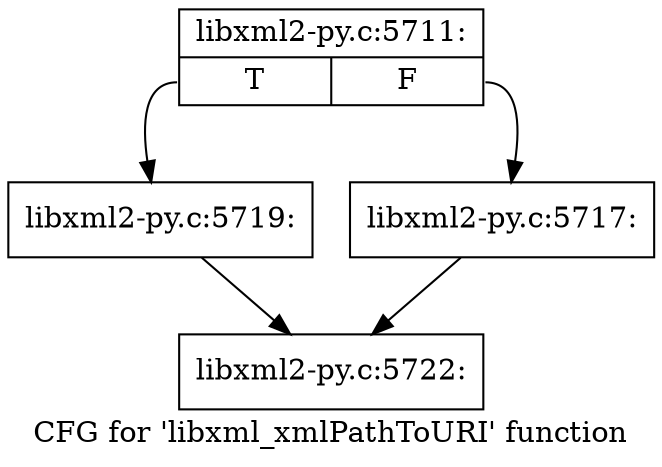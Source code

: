 digraph "CFG for 'libxml_xmlPathToURI' function" {
	label="CFG for 'libxml_xmlPathToURI' function";

	Node0x417df50 [shape=record,label="{libxml2-py.c:5711:|{<s0>T|<s1>F}}"];
	Node0x417df50:s0 -> Node0x4180f30;
	Node0x417df50:s1 -> Node0x4180ee0;
	Node0x4180ee0 [shape=record,label="{libxml2-py.c:5717:}"];
	Node0x4180ee0 -> Node0x417dea0;
	Node0x4180f30 [shape=record,label="{libxml2-py.c:5719:}"];
	Node0x4180f30 -> Node0x417dea0;
	Node0x417dea0 [shape=record,label="{libxml2-py.c:5722:}"];
}
